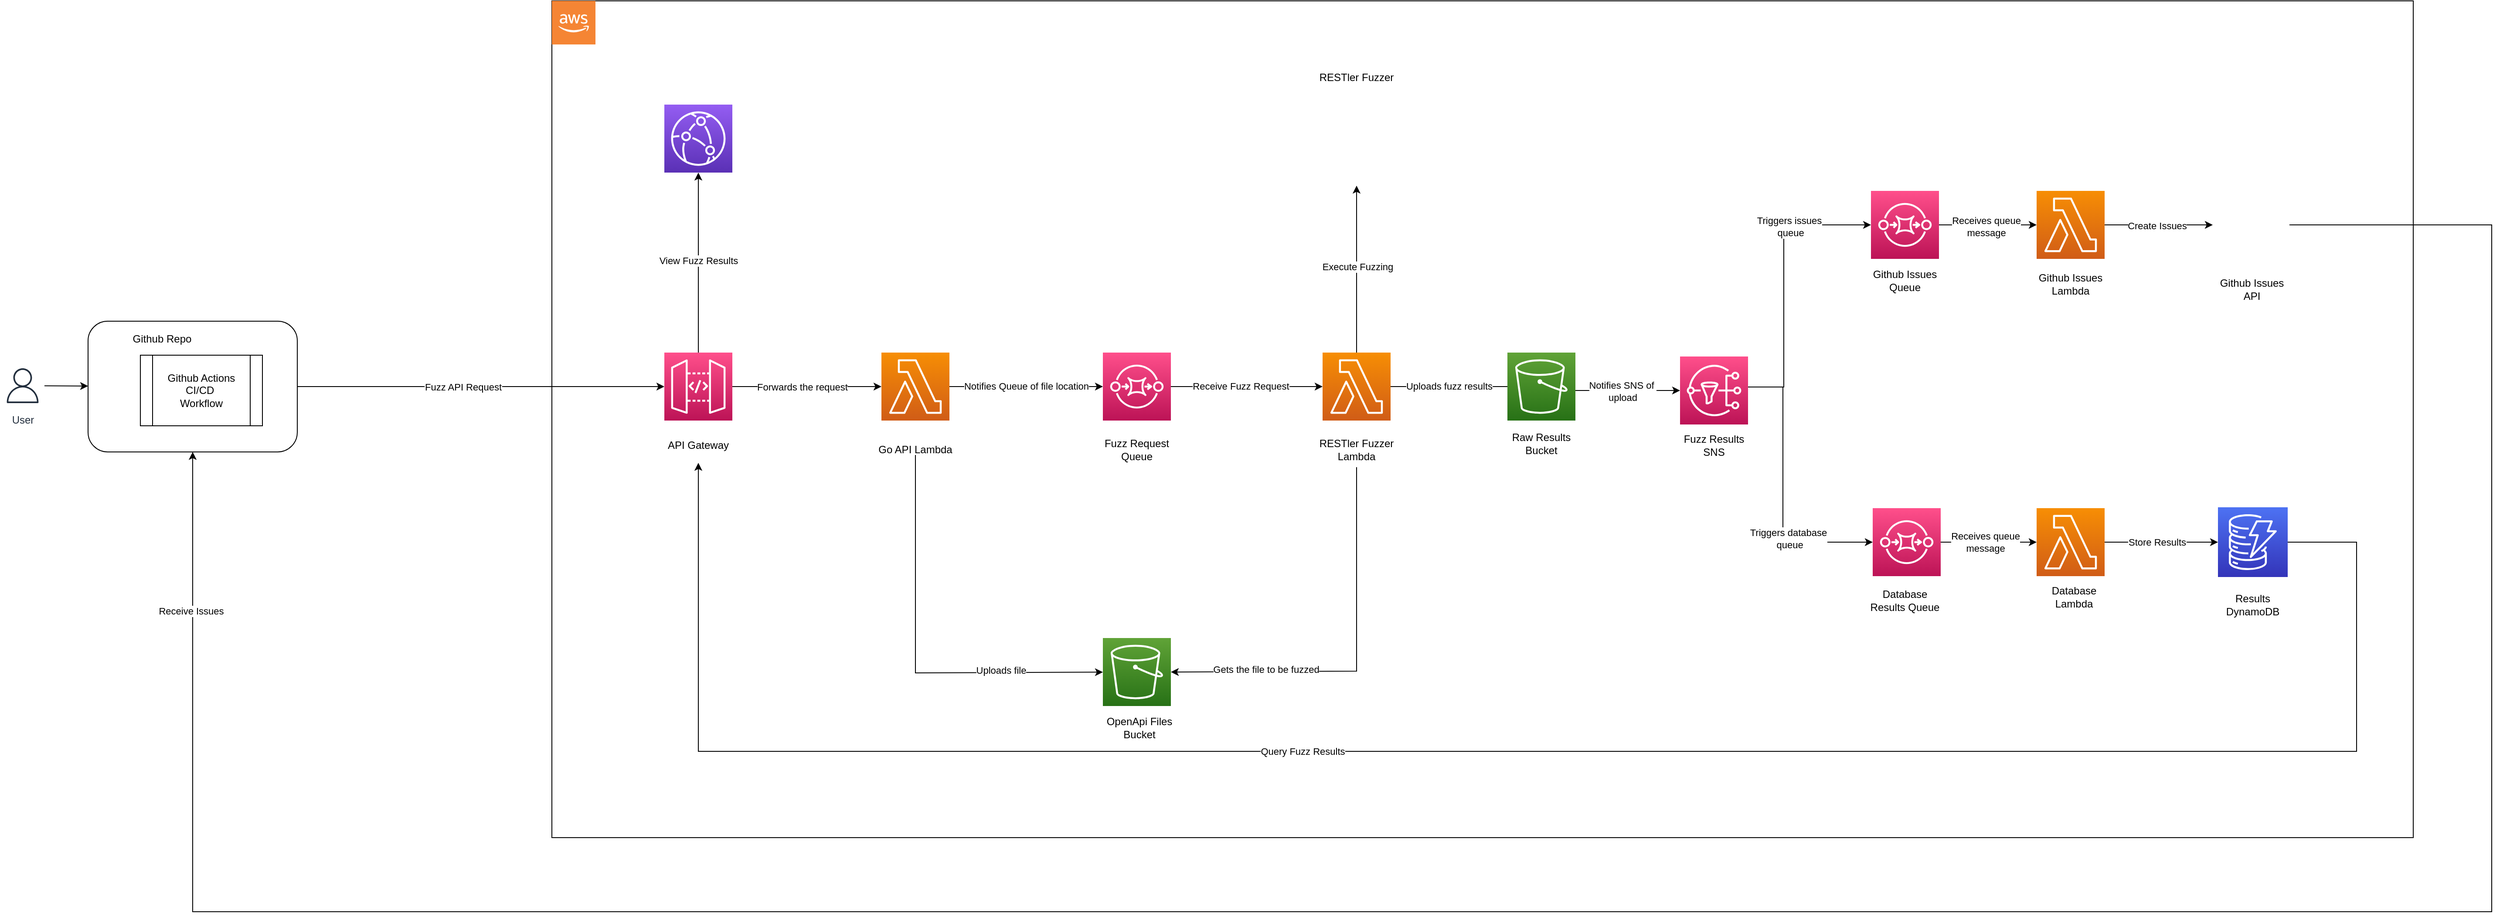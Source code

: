 <mxfile version="20.2.3" type="device"><diagram id="qjEZwnw4c9-2lbeoEp5t" name="Page-1"><mxGraphModel dx="3006" dy="1669" grid="0" gridSize="10" guides="1" tooltips="1" connect="1" arrows="1" fold="1" page="0" pageScale="1" pageWidth="827" pageHeight="1169" math="0" shadow="0"><root><mxCell id="0"/><mxCell id="1" parent="0"/><mxCell id="LWc7SlfthpSFfIKHEdv8-3" value="" style="rounded=1;whiteSpace=wrap;html=1;" parent="1" vertex="1"><mxGeometry x="-750" y="-238.5" width="240" height="150" as="geometry"/></mxCell><mxCell id="LWc7SlfthpSFfIKHEdv8-4" value="" style="verticalLabelPosition=bottom;verticalAlign=top;html=1;shape=mxgraph.basic.rect;fillColor2=none;strokeWidth=1;size=20;indent=5;" parent="1" vertex="1"><mxGeometry x="-218" y="-606" width="2135" height="960" as="geometry"/></mxCell><mxCell id="LWc7SlfthpSFfIKHEdv8-8" value="" style="shape=image;html=1;verticalAlign=top;verticalLabelPosition=bottom;labelBackgroundColor=#ffffff;imageAspect=0;aspect=fixed;image=https://cdn4.iconfinder.com/data/icons/ionicons/512/icon-social-github-128.png" parent="1" vertex="1"><mxGeometry x="-750" y="-238.5" width="49" height="49" as="geometry"/></mxCell><mxCell id="LWc7SlfthpSFfIKHEdv8-17" value="Github Actions CI/CD&amp;nbsp;&lt;br&gt;Workflow" style="shape=process;whiteSpace=wrap;html=1;backgroundOutline=1;" parent="1" vertex="1"><mxGeometry x="-690" y="-199.5" width="140" height="81" as="geometry"/></mxCell><mxCell id="LWc7SlfthpSFfIKHEdv8-19" value="User" style="sketch=0;outlineConnect=0;fontColor=#232F3E;gradientColor=none;strokeColor=#232F3E;fillColor=#ffffff;dashed=0;verticalLabelPosition=bottom;verticalAlign=top;align=center;html=1;fontSize=12;fontStyle=0;aspect=fixed;shape=mxgraph.aws4.resourceIcon;resIcon=mxgraph.aws4.user;" parent="1" vertex="1"><mxGeometry x="-850" y="-189.5" width="50" height="50" as="geometry"/></mxCell><mxCell id="LWc7SlfthpSFfIKHEdv8-20" value="" style="endArrow=classic;html=1;rounded=0;" parent="1" source="LWc7SlfthpSFfIKHEdv8-19" target="LWc7SlfthpSFfIKHEdv8-3" edge="1"><mxGeometry width="50" height="50" relative="1" as="geometry"><mxPoint x="-790" y="21.5" as="sourcePoint"/><mxPoint x="-740" y="-28.5" as="targetPoint"/></mxGeometry></mxCell><mxCell id="LWc7SlfthpSFfIKHEdv8-21" value="Github Repo" style="text;html=1;strokeColor=none;fillColor=none;align=center;verticalAlign=middle;whiteSpace=wrap;rounded=0;" parent="1" vertex="1"><mxGeometry x="-700" y="-228.5" width="70" height="20" as="geometry"/></mxCell><mxCell id="K7STPYYt2Q0dGwY_WQyp-33" style="edgeStyle=orthogonalEdgeStyle;rounded=0;orthogonalLoop=1;jettySize=auto;html=1;entryX=0.5;entryY=1;entryDx=0;entryDy=0;" parent="1" source="LWc7SlfthpSFfIKHEdv8-7" target="K7STPYYt2Q0dGwY_WQyp-59" edge="1"><mxGeometry relative="1" as="geometry"><mxPoint x="-50" y="-65" as="targetPoint"/><Array as="points"><mxPoint x="1852" y="15"/><mxPoint x="1852" y="255"/><mxPoint x="-50" y="255"/></Array></mxGeometry></mxCell><mxCell id="K7STPYYt2Q0dGwY_WQyp-44" value="Query Fuzz Results" style="edgeLabel;html=1;align=center;verticalAlign=middle;resizable=0;points=[];" parent="K7STPYYt2Q0dGwY_WQyp-33" vertex="1" connectable="0"><mxGeometry x="0.198" relative="1" as="geometry"><mxPoint as="offset"/></mxGeometry></mxCell><mxCell id="LWc7SlfthpSFfIKHEdv8-7" value="" style="sketch=0;points=[[0,0,0],[0.25,0,0],[0.5,0,0],[0.75,0,0],[1,0,0],[0,1,0],[0.25,1,0],[0.5,1,0],[0.75,1,0],[1,1,0],[0,0.25,0],[0,0.5,0],[0,0.75,0],[1,0.25,0],[1,0.5,0],[1,0.75,0]];outlineConnect=0;fontColor=#232F3E;gradientColor=#4D72F3;gradientDirection=north;fillColor=#3334B9;strokeColor=#ffffff;dashed=0;verticalLabelPosition=bottom;verticalAlign=top;align=center;html=1;fontSize=12;fontStyle=0;aspect=fixed;shape=mxgraph.aws4.resourceIcon;resIcon=mxgraph.aws4.dynamodb;" parent="1" vertex="1"><mxGeometry x="1693" y="-25" width="80" height="80" as="geometry"/></mxCell><mxCell id="LWc7SlfthpSFfIKHEdv8-9" value="" style="outlineConnect=0;dashed=0;verticalLabelPosition=bottom;verticalAlign=top;align=center;html=1;shape=mxgraph.aws3.cloud_2;fillColor=#F58534;gradientColor=none;" parent="1" vertex="1"><mxGeometry x="-218" y="-606" width="50" height="50" as="geometry"/></mxCell><mxCell id="LWc7SlfthpSFfIKHEdv8-25" value="Results DynamoDB" style="text;html=1;strokeColor=none;fillColor=none;align=center;verticalAlign=middle;whiteSpace=wrap;rounded=0;" parent="1" vertex="1"><mxGeometry x="1703" y="71.5" width="60" height="30" as="geometry"/></mxCell><mxCell id="LWc7SlfthpSFfIKHEdv8-32" value="" style="endArrow=classic;html=1;rounded=0;fontSize=16;exitX=1;exitY=0.5;exitDx=0;exitDy=0;" parent="1" source="LWc7SlfthpSFfIKHEdv8-3" target="K7STPYYt2Q0dGwY_WQyp-2" edge="1"><mxGeometry width="50" height="50" relative="1" as="geometry"><mxPoint x="152.5" y="-150.121" as="sourcePoint"/><mxPoint x="-330" y="-153" as="targetPoint"/></mxGeometry></mxCell><mxCell id="K7STPYYt2Q0dGwY_WQyp-43" value="Fuzz API Request" style="edgeLabel;html=1;align=center;verticalAlign=middle;resizable=0;points=[];" parent="LWc7SlfthpSFfIKHEdv8-32" vertex="1" connectable="0"><mxGeometry x="-0.094" y="2" relative="1" as="geometry"><mxPoint x="-1" y="2" as="offset"/></mxGeometry></mxCell><mxCell id="K7STPYYt2Q0dGwY_WQyp-36" style="edgeStyle=orthogonalEdgeStyle;rounded=0;orthogonalLoop=1;jettySize=auto;html=1;entryX=0.5;entryY=1;entryDx=0;entryDy=0;" parent="1" source="LWc7SlfthpSFfIKHEdv8-58" target="LWc7SlfthpSFfIKHEdv8-3" edge="1"><mxGeometry relative="1" as="geometry"><Array as="points"><mxPoint x="2007" y="-349"/><mxPoint x="2007" y="439"/><mxPoint x="-630" y="439"/></Array></mxGeometry></mxCell><mxCell id="K7STPYYt2Q0dGwY_WQyp-42" value="Receive Issues" style="edgeLabel;html=1;align=center;verticalAlign=middle;resizable=0;points=[];" parent="K7STPYYt2Q0dGwY_WQyp-36" vertex="1" connectable="0"><mxGeometry x="0.913" y="2" relative="1" as="geometry"><mxPoint as="offset"/></mxGeometry></mxCell><mxCell id="LWc7SlfthpSFfIKHEdv8-58" value="" style="shape=image;html=1;verticalAlign=top;verticalLabelPosition=bottom;labelBackgroundColor=#ffffff;imageAspect=0;aspect=fixed;image=https://cdn4.iconfinder.com/data/icons/ionicons/512/icon-social-github-128.png;dashed=1;fontSize=24;fillColor=none;" parent="1" vertex="1"><mxGeometry x="1687" y="-393" width="88" height="88" as="geometry"/></mxCell><mxCell id="LWc7SlfthpSFfIKHEdv8-59" value="&lt;div&gt;Github Issues&lt;/div&gt;&lt;div&gt;API&lt;br&gt;&lt;/div&gt;" style="text;html=1;strokeColor=none;fillColor=none;align=center;verticalAlign=middle;whiteSpace=wrap;rounded=0;" parent="1" vertex="1"><mxGeometry x="1687" y="-295" width="89.5" height="40" as="geometry"/></mxCell><mxCell id="K7STPYYt2Q0dGwY_WQyp-1" value="" style="sketch=0;points=[[0,0,0],[0.25,0,0],[0.5,0,0],[0.75,0,0],[1,0,0],[0,1,0],[0.25,1,0],[0.5,1,0],[0.75,1,0],[1,1,0],[0,0.25,0],[0,0.5,0],[0,0.75,0],[1,0.25,0],[1,0.5,0],[1,0.75,0]];outlineConnect=0;fontColor=#232F3E;gradientColor=#945DF2;gradientDirection=north;fillColor=#5A30B5;strokeColor=#ffffff;dashed=0;verticalLabelPosition=bottom;verticalAlign=top;align=center;html=1;fontSize=12;fontStyle=0;aspect=fixed;shape=mxgraph.aws4.resourceIcon;resIcon=mxgraph.aws4.cloudfront;" parent="1" vertex="1"><mxGeometry x="-89" y="-487" width="78" height="78" as="geometry"/></mxCell><mxCell id="K7STPYYt2Q0dGwY_WQyp-16" style="edgeStyle=orthogonalEdgeStyle;rounded=0;orthogonalLoop=1;jettySize=auto;html=1;entryX=0;entryY=0.5;entryDx=0;entryDy=0;entryPerimeter=0;" parent="1" source="K7STPYYt2Q0dGwY_WQyp-2" target="K7STPYYt2Q0dGwY_WQyp-3" edge="1"><mxGeometry relative="1" as="geometry"/></mxCell><mxCell id="K7STPYYt2Q0dGwY_WQyp-30" style="edgeStyle=orthogonalEdgeStyle;rounded=0;orthogonalLoop=1;jettySize=auto;html=1;" parent="1" source="K7STPYYt2Q0dGwY_WQyp-2" target="K7STPYYt2Q0dGwY_WQyp-1" edge="1"><mxGeometry relative="1" as="geometry"/></mxCell><mxCell id="K7STPYYt2Q0dGwY_WQyp-45" value="View Fuzz Results" style="edgeLabel;html=1;align=center;verticalAlign=middle;resizable=0;points=[];" parent="K7STPYYt2Q0dGwY_WQyp-30" vertex="1" connectable="0"><mxGeometry x="0.022" relative="1" as="geometry"><mxPoint as="offset"/></mxGeometry></mxCell><mxCell id="K7STPYYt2Q0dGwY_WQyp-2" value="" style="sketch=0;points=[[0,0,0],[0.25,0,0],[0.5,0,0],[0.75,0,0],[1,0,0],[0,1,0],[0.25,1,0],[0.5,1,0],[0.75,1,0],[1,1,0],[0,0.25,0],[0,0.5,0],[0,0.75,0],[1,0.25,0],[1,0.5,0],[1,0.75,0]];outlineConnect=0;fontColor=#232F3E;gradientColor=#FF4F8B;gradientDirection=north;fillColor=#BC1356;strokeColor=#ffffff;dashed=0;verticalLabelPosition=bottom;verticalAlign=top;align=center;html=1;fontSize=12;fontStyle=0;aspect=fixed;shape=mxgraph.aws4.resourceIcon;resIcon=mxgraph.aws4.api_gateway;" parent="1" vertex="1"><mxGeometry x="-89" y="-202.5" width="78" height="78" as="geometry"/></mxCell><mxCell id="K7STPYYt2Q0dGwY_WQyp-17" style="edgeStyle=orthogonalEdgeStyle;rounded=0;orthogonalLoop=1;jettySize=auto;html=1;" parent="1" source="K7STPYYt2Q0dGwY_WQyp-3" target="K7STPYYt2Q0dGwY_WQyp-4" edge="1"><mxGeometry relative="1" as="geometry"/></mxCell><mxCell id="K7STPYYt2Q0dGwY_WQyp-3" value="" style="sketch=0;points=[[0,0,0],[0.25,0,0],[0.5,0,0],[0.75,0,0],[1,0,0],[0,1,0],[0.25,1,0],[0.5,1,0],[0.75,1,0],[1,1,0],[0,0.25,0],[0,0.5,0],[0,0.75,0],[1,0.25,0],[1,0.5,0],[1,0.75,0]];outlineConnect=0;fontColor=#232F3E;gradientColor=#F78E04;gradientDirection=north;fillColor=#D05C17;strokeColor=#ffffff;dashed=0;verticalLabelPosition=bottom;verticalAlign=top;align=center;html=1;fontSize=12;fontStyle=0;aspect=fixed;shape=mxgraph.aws4.resourceIcon;resIcon=mxgraph.aws4.lambda;" parent="1" vertex="1"><mxGeometry x="160" y="-202.5" width="78" height="78" as="geometry"/></mxCell><mxCell id="K7STPYYt2Q0dGwY_WQyp-19" style="edgeStyle=orthogonalEdgeStyle;rounded=0;orthogonalLoop=1;jettySize=auto;html=1;" parent="1" source="K7STPYYt2Q0dGwY_WQyp-4" target="K7STPYYt2Q0dGwY_WQyp-5" edge="1"><mxGeometry relative="1" as="geometry"/></mxCell><mxCell id="K7STPYYt2Q0dGwY_WQyp-38" value="Receive Fuzz Request" style="edgeLabel;html=1;align=center;verticalAlign=middle;resizable=0;points=[];" parent="K7STPYYt2Q0dGwY_WQyp-19" vertex="1" connectable="0"><mxGeometry x="-0.088" y="1" relative="1" as="geometry"><mxPoint as="offset"/></mxGeometry></mxCell><mxCell id="K7STPYYt2Q0dGwY_WQyp-4" value="" style="sketch=0;points=[[0,0,0],[0.25,0,0],[0.5,0,0],[0.75,0,0],[1,0,0],[0,1,0],[0.25,1,0],[0.5,1,0],[0.75,1,0],[1,1,0],[0,0.25,0],[0,0.5,0],[0,0.75,0],[1,0.25,0],[1,0.5,0],[1,0.75,0]];outlineConnect=0;fontColor=#232F3E;gradientColor=#FF4F8B;gradientDirection=north;fillColor=#BC1356;strokeColor=#ffffff;dashed=0;verticalLabelPosition=bottom;verticalAlign=top;align=center;html=1;fontSize=12;fontStyle=0;aspect=fixed;shape=mxgraph.aws4.resourceIcon;resIcon=mxgraph.aws4.sqs;" parent="1" vertex="1"><mxGeometry x="414" y="-202.5" width="78" height="78" as="geometry"/></mxCell><mxCell id="K7STPYYt2Q0dGwY_WQyp-20" style="edgeStyle=orthogonalEdgeStyle;rounded=0;orthogonalLoop=1;jettySize=auto;html=1;" parent="1" source="K7STPYYt2Q0dGwY_WQyp-5" target="K7STPYYt2Q0dGwY_WQyp-8" edge="1"><mxGeometry relative="1" as="geometry"/></mxCell><mxCell id="K7STPYYt2Q0dGwY_WQyp-29" style="edgeStyle=orthogonalEdgeStyle;rounded=0;orthogonalLoop=1;jettySize=auto;html=1;" parent="1" source="K7STPYYt2Q0dGwY_WQyp-5" target="K7STPYYt2Q0dGwY_WQyp-7" edge="1"><mxGeometry relative="1" as="geometry"/></mxCell><mxCell id="K7STPYYt2Q0dGwY_WQyp-47" value="Execute Fuzzing" style="edgeLabel;html=1;align=center;verticalAlign=middle;resizable=0;points=[];" parent="K7STPYYt2Q0dGwY_WQyp-29" vertex="1" connectable="0"><mxGeometry x="0.035" y="-1" relative="1" as="geometry"><mxPoint as="offset"/></mxGeometry></mxCell><mxCell id="K7STPYYt2Q0dGwY_WQyp-5" value="" style="sketch=0;points=[[0,0,0],[0.25,0,0],[0.5,0,0],[0.75,0,0],[1,0,0],[0,1,0],[0.25,1,0],[0.5,1,0],[0.75,1,0],[1,1,0],[0,0.25,0],[0,0.5,0],[0,0.75,0],[1,0.25,0],[1,0.5,0],[1,0.75,0]];outlineConnect=0;fontColor=#232F3E;gradientColor=#F78E04;gradientDirection=north;fillColor=#D05C17;strokeColor=#ffffff;dashed=0;verticalLabelPosition=bottom;verticalAlign=top;align=center;html=1;fontSize=12;fontStyle=0;aspect=fixed;shape=mxgraph.aws4.resourceIcon;resIcon=mxgraph.aws4.lambda;" parent="1" vertex="1"><mxGeometry x="666" y="-202.5" width="78" height="78" as="geometry"/></mxCell><mxCell id="K7STPYYt2Q0dGwY_WQyp-7" value="" style="shape=image;html=1;verticalAlign=top;verticalLabelPosition=bottom;labelBackgroundColor=#ffffff;imageAspect=0;aspect=fixed;image=https://cdn1.iconfinder.com/data/icons/competitive-strategy-and-corporate-training/512/560_Check_filing_list_listing_registration_cyber_spot_security-128.png" parent="1" vertex="1"><mxGeometry x="658.5" y="-487" width="93" height="93" as="geometry"/></mxCell><mxCell id="K7STPYYt2Q0dGwY_WQyp-22" style="edgeStyle=orthogonalEdgeStyle;rounded=0;orthogonalLoop=1;jettySize=auto;html=1;entryX=0;entryY=0.5;entryDx=0;entryDy=0;entryPerimeter=0;" parent="1" source="K7STPYYt2Q0dGwY_WQyp-8" target="K7STPYYt2Q0dGwY_WQyp-10" edge="1"><mxGeometry relative="1" as="geometry"><Array as="points"><mxPoint x="1194" y="-163"/><mxPoint x="1194" y="15"/></Array></mxGeometry></mxCell><mxCell id="K7STPYYt2Q0dGwY_WQyp-31" style="edgeStyle=orthogonalEdgeStyle;rounded=0;orthogonalLoop=1;jettySize=auto;html=1;entryX=0;entryY=0.5;entryDx=0;entryDy=0;entryPerimeter=0;" parent="1" source="K7STPYYt2Q0dGwY_WQyp-8" target="K7STPYYt2Q0dGwY_WQyp-9" edge="1"><mxGeometry relative="1" as="geometry"><Array as="points"><mxPoint x="1195" y="-163"/><mxPoint x="1195" y="-349"/></Array></mxGeometry></mxCell><mxCell id="K7STPYYt2Q0dGwY_WQyp-8" value="" style="sketch=0;points=[[0,0,0],[0.25,0,0],[0.5,0,0],[0.75,0,0],[1,0,0],[0,1,0],[0.25,1,0],[0.5,1,0],[0.75,1,0],[1,1,0],[0,0.25,0],[0,0.5,0],[0,0.75,0],[1,0.25,0],[1,0.5,0],[1,0.75,0]];outlineConnect=0;fontColor=#232F3E;gradientColor=#FF4F8B;gradientDirection=north;fillColor=#BC1356;strokeColor=#ffffff;dashed=0;verticalLabelPosition=bottom;verticalAlign=top;align=center;html=1;fontSize=12;fontStyle=0;aspect=fixed;shape=mxgraph.aws4.resourceIcon;resIcon=mxgraph.aws4.sns;" parent="1" vertex="1"><mxGeometry x="1076" y="-198" width="78" height="78" as="geometry"/></mxCell><mxCell id="K7STPYYt2Q0dGwY_WQyp-25" style="edgeStyle=orthogonalEdgeStyle;rounded=0;orthogonalLoop=1;jettySize=auto;html=1;entryX=0;entryY=0.5;entryDx=0;entryDy=0;entryPerimeter=0;" parent="1" source="K7STPYYt2Q0dGwY_WQyp-9" target="K7STPYYt2Q0dGwY_WQyp-13" edge="1"><mxGeometry relative="1" as="geometry"/></mxCell><mxCell id="K7STPYYt2Q0dGwY_WQyp-9" value="" style="sketch=0;points=[[0,0,0],[0.25,0,0],[0.5,0,0],[0.75,0,0],[1,0,0],[0,1,0],[0.25,1,0],[0.5,1,0],[0.75,1,0],[1,1,0],[0,0.25,0],[0,0.5,0],[0,0.75,0],[1,0.25,0],[1,0.5,0],[1,0.75,0]];outlineConnect=0;fontColor=#232F3E;gradientColor=#FF4F8B;gradientDirection=north;fillColor=#BC1356;strokeColor=#ffffff;dashed=0;verticalLabelPosition=bottom;verticalAlign=top;align=center;html=1;fontSize=12;fontStyle=0;aspect=fixed;shape=mxgraph.aws4.resourceIcon;resIcon=mxgraph.aws4.sqs;" parent="1" vertex="1"><mxGeometry x="1295" y="-388" width="78" height="78" as="geometry"/></mxCell><mxCell id="K7STPYYt2Q0dGwY_WQyp-23" style="edgeStyle=orthogonalEdgeStyle;rounded=0;orthogonalLoop=1;jettySize=auto;html=1;entryX=0;entryY=0.5;entryDx=0;entryDy=0;entryPerimeter=0;" parent="1" source="K7STPYYt2Q0dGwY_WQyp-10" target="K7STPYYt2Q0dGwY_WQyp-12" edge="1"><mxGeometry relative="1" as="geometry"/></mxCell><mxCell id="K7STPYYt2Q0dGwY_WQyp-10" value="" style="sketch=0;points=[[0,0,0],[0.25,0,0],[0.5,0,0],[0.75,0,0],[1,0,0],[0,1,0],[0.25,1,0],[0.5,1,0],[0.75,1,0],[1,1,0],[0,0.25,0],[0,0.5,0],[0,0.75,0],[1,0.25,0],[1,0.5,0],[1,0.75,0]];outlineConnect=0;fontColor=#232F3E;gradientColor=#FF4F8B;gradientDirection=north;fillColor=#BC1356;strokeColor=#ffffff;dashed=0;verticalLabelPosition=bottom;verticalAlign=top;align=center;html=1;fontSize=12;fontStyle=0;aspect=fixed;shape=mxgraph.aws4.resourceIcon;resIcon=mxgraph.aws4.sqs;" parent="1" vertex="1"><mxGeometry x="1297" y="-24" width="78" height="78" as="geometry"/></mxCell><mxCell id="K7STPYYt2Q0dGwY_WQyp-24" style="edgeStyle=orthogonalEdgeStyle;rounded=0;orthogonalLoop=1;jettySize=auto;html=1;" parent="1" source="K7STPYYt2Q0dGwY_WQyp-12" target="LWc7SlfthpSFfIKHEdv8-7" edge="1"><mxGeometry relative="1" as="geometry"/></mxCell><mxCell id="K7STPYYt2Q0dGwY_WQyp-48" value="Store Results" style="edgeLabel;html=1;align=center;verticalAlign=middle;resizable=0;points=[];" parent="K7STPYYt2Q0dGwY_WQyp-24" vertex="1" connectable="0"><mxGeometry x="-0.056" y="-4" relative="1" as="geometry"><mxPoint x="-2" y="-4" as="offset"/></mxGeometry></mxCell><mxCell id="K7STPYYt2Q0dGwY_WQyp-12" value="" style="sketch=0;points=[[0,0,0],[0.25,0,0],[0.5,0,0],[0.75,0,0],[1,0,0],[0,1,0],[0.25,1,0],[0.5,1,0],[0.75,1,0],[1,1,0],[0,0.25,0],[0,0.5,0],[0,0.75,0],[1,0.25,0],[1,0.5,0],[1,0.75,0]];outlineConnect=0;fontColor=#232F3E;gradientColor=#F78E04;gradientDirection=north;fillColor=#D05C17;strokeColor=#ffffff;dashed=0;verticalLabelPosition=bottom;verticalAlign=top;align=center;html=1;fontSize=12;fontStyle=0;aspect=fixed;shape=mxgraph.aws4.resourceIcon;resIcon=mxgraph.aws4.lambda;" parent="1" vertex="1"><mxGeometry x="1485" y="-24" width="78" height="78" as="geometry"/></mxCell><mxCell id="K7STPYYt2Q0dGwY_WQyp-26" style="edgeStyle=orthogonalEdgeStyle;rounded=0;orthogonalLoop=1;jettySize=auto;html=1;entryX=0;entryY=0.5;entryDx=0;entryDy=0;" parent="1" source="K7STPYYt2Q0dGwY_WQyp-13" target="LWc7SlfthpSFfIKHEdv8-58" edge="1"><mxGeometry relative="1" as="geometry"/></mxCell><mxCell id="K7STPYYt2Q0dGwY_WQyp-41" value="Create Issues" style="edgeLabel;html=1;align=center;verticalAlign=middle;resizable=0;points=[];" parent="K7STPYYt2Q0dGwY_WQyp-26" vertex="1" connectable="0"><mxGeometry x="-0.044" y="-1" relative="1" as="geometry"><mxPoint as="offset"/></mxGeometry></mxCell><mxCell id="K7STPYYt2Q0dGwY_WQyp-13" value="" style="sketch=0;points=[[0,0,0],[0.25,0,0],[0.5,0,0],[0.75,0,0],[1,0,0],[0,1,0],[0.25,1,0],[0.5,1,0],[0.75,1,0],[1,1,0],[0,0.25,0],[0,0.5,0],[0,0.75,0],[1,0.25,0],[1,0.5,0],[1,0.75,0]];outlineConnect=0;fontColor=#232F3E;gradientColor=#F78E04;gradientDirection=north;fillColor=#D05C17;strokeColor=#ffffff;dashed=0;verticalLabelPosition=bottom;verticalAlign=top;align=center;html=1;fontSize=12;fontStyle=0;aspect=fixed;shape=mxgraph.aws4.resourceIcon;resIcon=mxgraph.aws4.lambda;" parent="1" vertex="1"><mxGeometry x="1485" y="-388" width="78" height="78" as="geometry"/></mxCell><mxCell id="K7STPYYt2Q0dGwY_WQyp-15" value="" style="sketch=0;points=[[0,0,0],[0.25,0,0],[0.5,0,0],[0.75,0,0],[1,0,0],[0,1,0],[0.25,1,0],[0.5,1,0],[0.75,1,0],[1,1,0],[0,0.25,0],[0,0.5,0],[0,0.75,0],[1,0.25,0],[1,0.5,0],[1,0.75,0]];outlineConnect=0;fontColor=#232F3E;gradientColor=#60A337;gradientDirection=north;fillColor=#277116;strokeColor=#ffffff;dashed=0;verticalLabelPosition=bottom;verticalAlign=top;align=center;html=1;fontSize=12;fontStyle=0;aspect=fixed;shape=mxgraph.aws4.resourceIcon;resIcon=mxgraph.aws4.s3;" parent="1" vertex="1"><mxGeometry x="878" y="-202.5" width="78" height="78" as="geometry"/></mxCell><mxCell id="K7STPYYt2Q0dGwY_WQyp-49" value="Github Issues Lambda" style="text;html=1;strokeColor=none;fillColor=none;align=center;verticalAlign=middle;whiteSpace=wrap;rounded=0;" parent="1" vertex="1"><mxGeometry x="1479.25" y="-301" width="89.5" height="40" as="geometry"/></mxCell><mxCell id="K7STPYYt2Q0dGwY_WQyp-50" value="Database Lambda" style="text;html=1;strokeColor=none;fillColor=none;align=center;verticalAlign=middle;whiteSpace=wrap;rounded=0;" parent="1" vertex="1"><mxGeometry x="1483" y="58" width="89.5" height="40" as="geometry"/></mxCell><mxCell id="K7STPYYt2Q0dGwY_WQyp-51" value="Github Issues Queue" style="text;html=1;strokeColor=none;fillColor=none;align=center;verticalAlign=middle;whiteSpace=wrap;rounded=0;" parent="1" vertex="1"><mxGeometry x="1289.25" y="-305" width="89.5" height="40" as="geometry"/></mxCell><mxCell id="K7STPYYt2Q0dGwY_WQyp-52" value="Database Results Queue" style="text;html=1;strokeColor=none;fillColor=none;align=center;verticalAlign=middle;whiteSpace=wrap;rounded=0;" parent="1" vertex="1"><mxGeometry x="1289.25" y="61.5" width="89.5" height="40" as="geometry"/></mxCell><mxCell id="K7STPYYt2Q0dGwY_WQyp-53" value="Fuzz Results SNS" style="text;html=1;strokeColor=none;fillColor=none;align=center;verticalAlign=middle;whiteSpace=wrap;rounded=0;" parent="1" vertex="1"><mxGeometry x="1070.25" y="-116" width="89.5" height="40" as="geometry"/></mxCell><mxCell id="K7STPYYt2Q0dGwY_WQyp-54" value="RESTler Fuzzer Lambda" style="text;html=1;strokeColor=none;fillColor=none;align=center;verticalAlign=middle;whiteSpace=wrap;rounded=0;" parent="1" vertex="1"><mxGeometry x="660.25" y="-111" width="89.5" height="40" as="geometry"/></mxCell><mxCell id="K7STPYYt2Q0dGwY_WQyp-56" value="RESTler Fuzzer " style="text;html=1;strokeColor=none;fillColor=none;align=center;verticalAlign=middle;whiteSpace=wrap;rounded=0;" parent="1" vertex="1"><mxGeometry x="660.25" y="-538" width="89.5" height="40" as="geometry"/></mxCell><mxCell id="K7STPYYt2Q0dGwY_WQyp-57" value="Fuzz Request Queue" style="text;html=1;strokeColor=none;fillColor=none;align=center;verticalAlign=middle;whiteSpace=wrap;rounded=0;" parent="1" vertex="1"><mxGeometry x="408.25" y="-111" width="89.5" height="40" as="geometry"/></mxCell><mxCell id="K7STPYYt2Q0dGwY_WQyp-58" value="Go API Lambda" style="text;html=1;strokeColor=none;fillColor=none;align=center;verticalAlign=middle;whiteSpace=wrap;rounded=0;" parent="1" vertex="1"><mxGeometry x="154.25" y="-111" width="89.5" height="40" as="geometry"/></mxCell><mxCell id="K7STPYYt2Q0dGwY_WQyp-59" value="&lt;div&gt;API Gateway&lt;/div&gt;" style="text;html=1;strokeColor=none;fillColor=none;align=center;verticalAlign=middle;whiteSpace=wrap;rounded=0;" parent="1" vertex="1"><mxGeometry x="-94.75" y="-116" width="89.5" height="40" as="geometry"/></mxCell><mxCell id="K7STPYYt2Q0dGwY_WQyp-69" value="Raw Results Bucket" style="text;html=1;strokeColor=none;fillColor=none;align=center;verticalAlign=middle;whiteSpace=wrap;rounded=0;" parent="1" vertex="1"><mxGeometry x="872.25" y="-118.5" width="89.5" height="40" as="geometry"/></mxCell><mxCell id="WcgSI5BVNRG-KL5hojQK-1" value="" style="sketch=0;points=[[0,0,0],[0.25,0,0],[0.5,0,0],[0.75,0,0],[1,0,0],[0,1,0],[0.25,1,0],[0.5,1,0],[0.75,1,0],[1,1,0],[0,0.25,0],[0,0.5,0],[0,0.75,0],[1,0.25,0],[1,0.5,0],[1,0.75,0]];outlineConnect=0;fontColor=#232F3E;gradientColor=#60A337;gradientDirection=north;fillColor=#277116;strokeColor=#ffffff;dashed=0;verticalLabelPosition=bottom;verticalAlign=top;align=center;html=1;fontSize=12;fontStyle=0;aspect=fixed;shape=mxgraph.aws4.resourceIcon;resIcon=mxgraph.aws4.s3;" vertex="1" parent="1"><mxGeometry x="414" y="125" width="78" height="78" as="geometry"/></mxCell><mxCell id="WcgSI5BVNRG-KL5hojQK-3" value="" style="endArrow=classic;html=1;rounded=0;" edge="1" parent="1" target="WcgSI5BVNRG-KL5hojQK-1"><mxGeometry width="50" height="50" relative="1" as="geometry"><mxPoint x="199" y="-85" as="sourcePoint"/><mxPoint x="252" y="81" as="targetPoint"/><Array as="points"><mxPoint x="199" y="165"/></Array></mxGeometry></mxCell><mxCell id="WcgSI5BVNRG-KL5hojQK-4" value="" style="endArrow=classic;html=1;rounded=0;entryX=1;entryY=0.5;entryDx=0;entryDy=0;exitX=0.5;exitY=1;exitDx=0;exitDy=0;entryPerimeter=0;" edge="1" parent="1" source="K7STPYYt2Q0dGwY_WQyp-54" target="WcgSI5BVNRG-KL5hojQK-1"><mxGeometry width="50" height="50" relative="1" as="geometry"><mxPoint x="427" y="57" as="sourcePoint"/><mxPoint x="477" y="7" as="targetPoint"/><Array as="points"><mxPoint x="705" y="163"/></Array></mxGeometry></mxCell><mxCell id="WcgSI5BVNRG-KL5hojQK-5" value="OpenApi Files Bucket" style="text;html=1;strokeColor=none;fillColor=none;align=center;verticalAlign=middle;whiteSpace=wrap;rounded=0;" vertex="1" parent="1"><mxGeometry x="411" y="208" width="89.5" height="40" as="geometry"/></mxCell><mxCell id="WcgSI5BVNRG-KL5hojQK-6" value="Forwards the request" style="edgeLabel;html=1;align=center;verticalAlign=middle;resizable=0;points=[];" vertex="1" connectable="0" parent="1"><mxGeometry x="69" y="-163.5" as="geometry"/></mxCell><mxCell id="WcgSI5BVNRG-KL5hojQK-7" value="Uploads file" style="edgeLabel;html=1;align=center;verticalAlign=middle;resizable=0;points=[];" vertex="1" connectable="0" parent="1"><mxGeometry x="295" y="164" as="geometry"><mxPoint x="2" y="-2" as="offset"/></mxGeometry></mxCell><mxCell id="WcgSI5BVNRG-KL5hojQK-8" value="Gets the file to be fuzzed" style="edgeLabel;html=1;align=center;verticalAlign=middle;resizable=0;points=[];" vertex="1" connectable="0" parent="1"><mxGeometry x="622" y="164" as="geometry"><mxPoint x="-21" y="-3" as="offset"/></mxGeometry></mxCell><mxCell id="WcgSI5BVNRG-KL5hojQK-9" value="Notifies Queue of file location" style="edgeLabel;html=1;align=center;verticalAlign=middle;resizable=0;points=[];" vertex="1" connectable="0" parent="1"><mxGeometry x="326" y="-164.5" as="geometry"/></mxCell><mxCell id="WcgSI5BVNRG-KL5hojQK-10" value="Uploads fuzz results" style="edgeLabel;html=1;align=center;verticalAlign=middle;resizable=0;points=[];" vertex="1" connectable="0" parent="1"><mxGeometry x="811" y="-164.5" as="geometry"/></mxCell><mxCell id="WcgSI5BVNRG-KL5hojQK-11" value="Triggers issues&lt;br&gt;&amp;nbsp;queue" style="edgeLabel;html=1;align=center;verticalAlign=middle;resizable=0;points=[];" vertex="1" connectable="0" parent="1"><mxGeometry x="1201" y="-347" as="geometry"/></mxCell><mxCell id="WcgSI5BVNRG-KL5hojQK-12" value="Triggers database&lt;br&gt;&amp;nbsp;queue" style="edgeLabel;html=1;align=center;verticalAlign=middle;resizable=0;points=[];" vertex="1" connectable="0" parent="1"><mxGeometry x="1196" y="19" as="geometry"><mxPoint x="4" y="-8" as="offset"/></mxGeometry></mxCell><mxCell id="WcgSI5BVNRG-KL5hojQK-13" value="Receives queue &lt;br&gt;message" style="edgeLabel;html=1;align=center;verticalAlign=middle;resizable=0;points=[];" vertex="1" connectable="0" parent="1"><mxGeometry x="1426" y="23" as="geometry"><mxPoint y="-8" as="offset"/></mxGeometry></mxCell><mxCell id="WcgSI5BVNRG-KL5hojQK-14" value="Receives queue &lt;br&gt;message" style="edgeLabel;html=1;align=center;verticalAlign=middle;resizable=0;points=[];" vertex="1" connectable="0" parent="1"><mxGeometry x="1416" y="-261" as="geometry"><mxPoint x="11" y="-86" as="offset"/></mxGeometry></mxCell><mxCell id="WcgSI5BVNRG-KL5hojQK-15" value="Notifies SNS of&amp;nbsp;&lt;br&gt;upload&lt;br&gt;" style="edgeLabel;html=1;align=center;verticalAlign=middle;resizable=0;points=[];" vertex="1" connectable="0" parent="1"><mxGeometry x="1010" y="-150" as="geometry"><mxPoint y="-8" as="offset"/></mxGeometry></mxCell></root></mxGraphModel></diagram></mxfile>